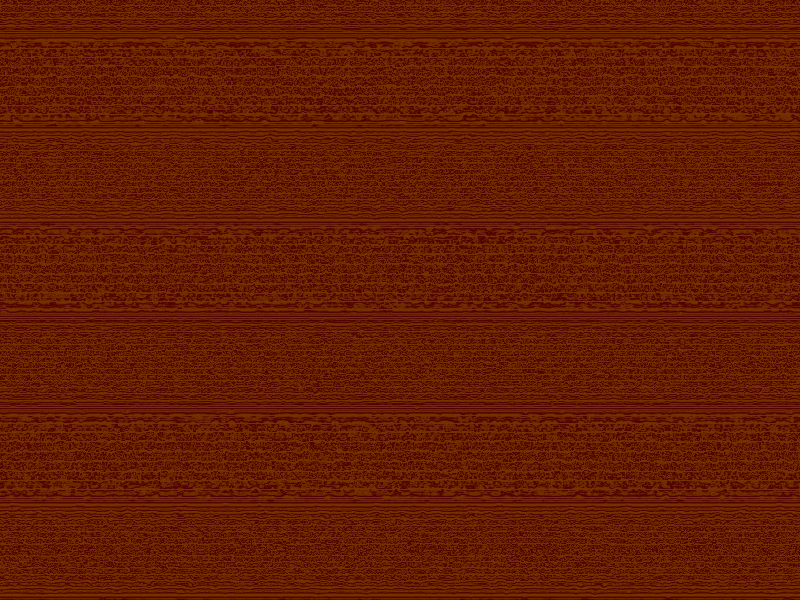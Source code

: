 #include "colors.inc"#include "finish.inc"#include "woods.inc"#version 3.1;/* * A swatch of Cherry wood. * * Last modified 11/21/99 by Denton Gentry. * * This file and the resulting images are hereby placed in the public * domain, and may be freely used for derivative works without restriction. * * (This is an input file for POV-Ray, a free raytracer available * at http://www.povray.org/) */global_settings {	assumed_gamma 1.8	ambient_light rgb<1, 1, 1>}plane {<0, 0, -1>, 0	texture { T_Wood32 rotate <0, 90, 0> translate <0,10,0>}}// illuminate the scenelight_source {	<0,4.5,-20>	color Gray40}light_source {	<-20, 30, -20>	color Gray70}light_source {	<20, 30, -20>	color Gray70}camera {	location <2, 15, -12>	look_at  <2, 15, 0>}